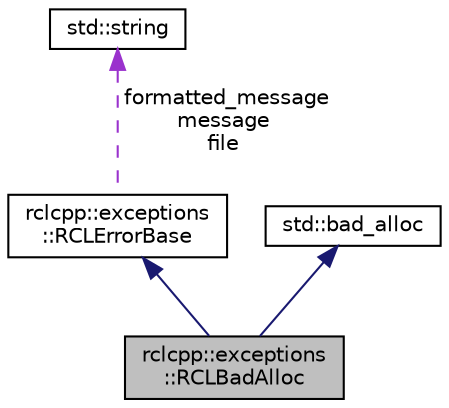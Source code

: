 digraph "rclcpp::exceptions::RCLBadAlloc"
{
  edge [fontname="Helvetica",fontsize="10",labelfontname="Helvetica",labelfontsize="10"];
  node [fontname="Helvetica",fontsize="10",shape=record];
  Node3 [label="rclcpp::exceptions\l::RCLBadAlloc",height=0.2,width=0.4,color="black", fillcolor="grey75", style="filled", fontcolor="black"];
  Node4 -> Node3 [dir="back",color="midnightblue",fontsize="10",style="solid",fontname="Helvetica"];
  Node4 [label="rclcpp::exceptions\l::RCLErrorBase",height=0.2,width=0.4,color="black", fillcolor="white", style="filled",URL="$classrclcpp_1_1exceptions_1_1RCLErrorBase.html"];
  Node5 -> Node4 [dir="back",color="darkorchid3",fontsize="10",style="dashed",label=" formatted_message\nmessage\nfile" ,fontname="Helvetica"];
  Node5 [label="std::string",height=0.2,width=0.4,color="black", fillcolor="white", style="filled",URL="/tmp/tmp.Txb212H7Lz/doxygen_tag_files/cppreference-doxygen-web.tag.xml$cpp/string/basic_string.html"];
  Node6 -> Node3 [dir="back",color="midnightblue",fontsize="10",style="solid",fontname="Helvetica"];
  Node6 [label="std::bad_alloc",height=0.2,width=0.4,color="black", fillcolor="white", style="filled",URL="/tmp/tmp.Txb212H7Lz/doxygen_tag_files/cppreference-doxygen-web.tag.xml$cpp/memory/new/bad_alloc.html"];
}
